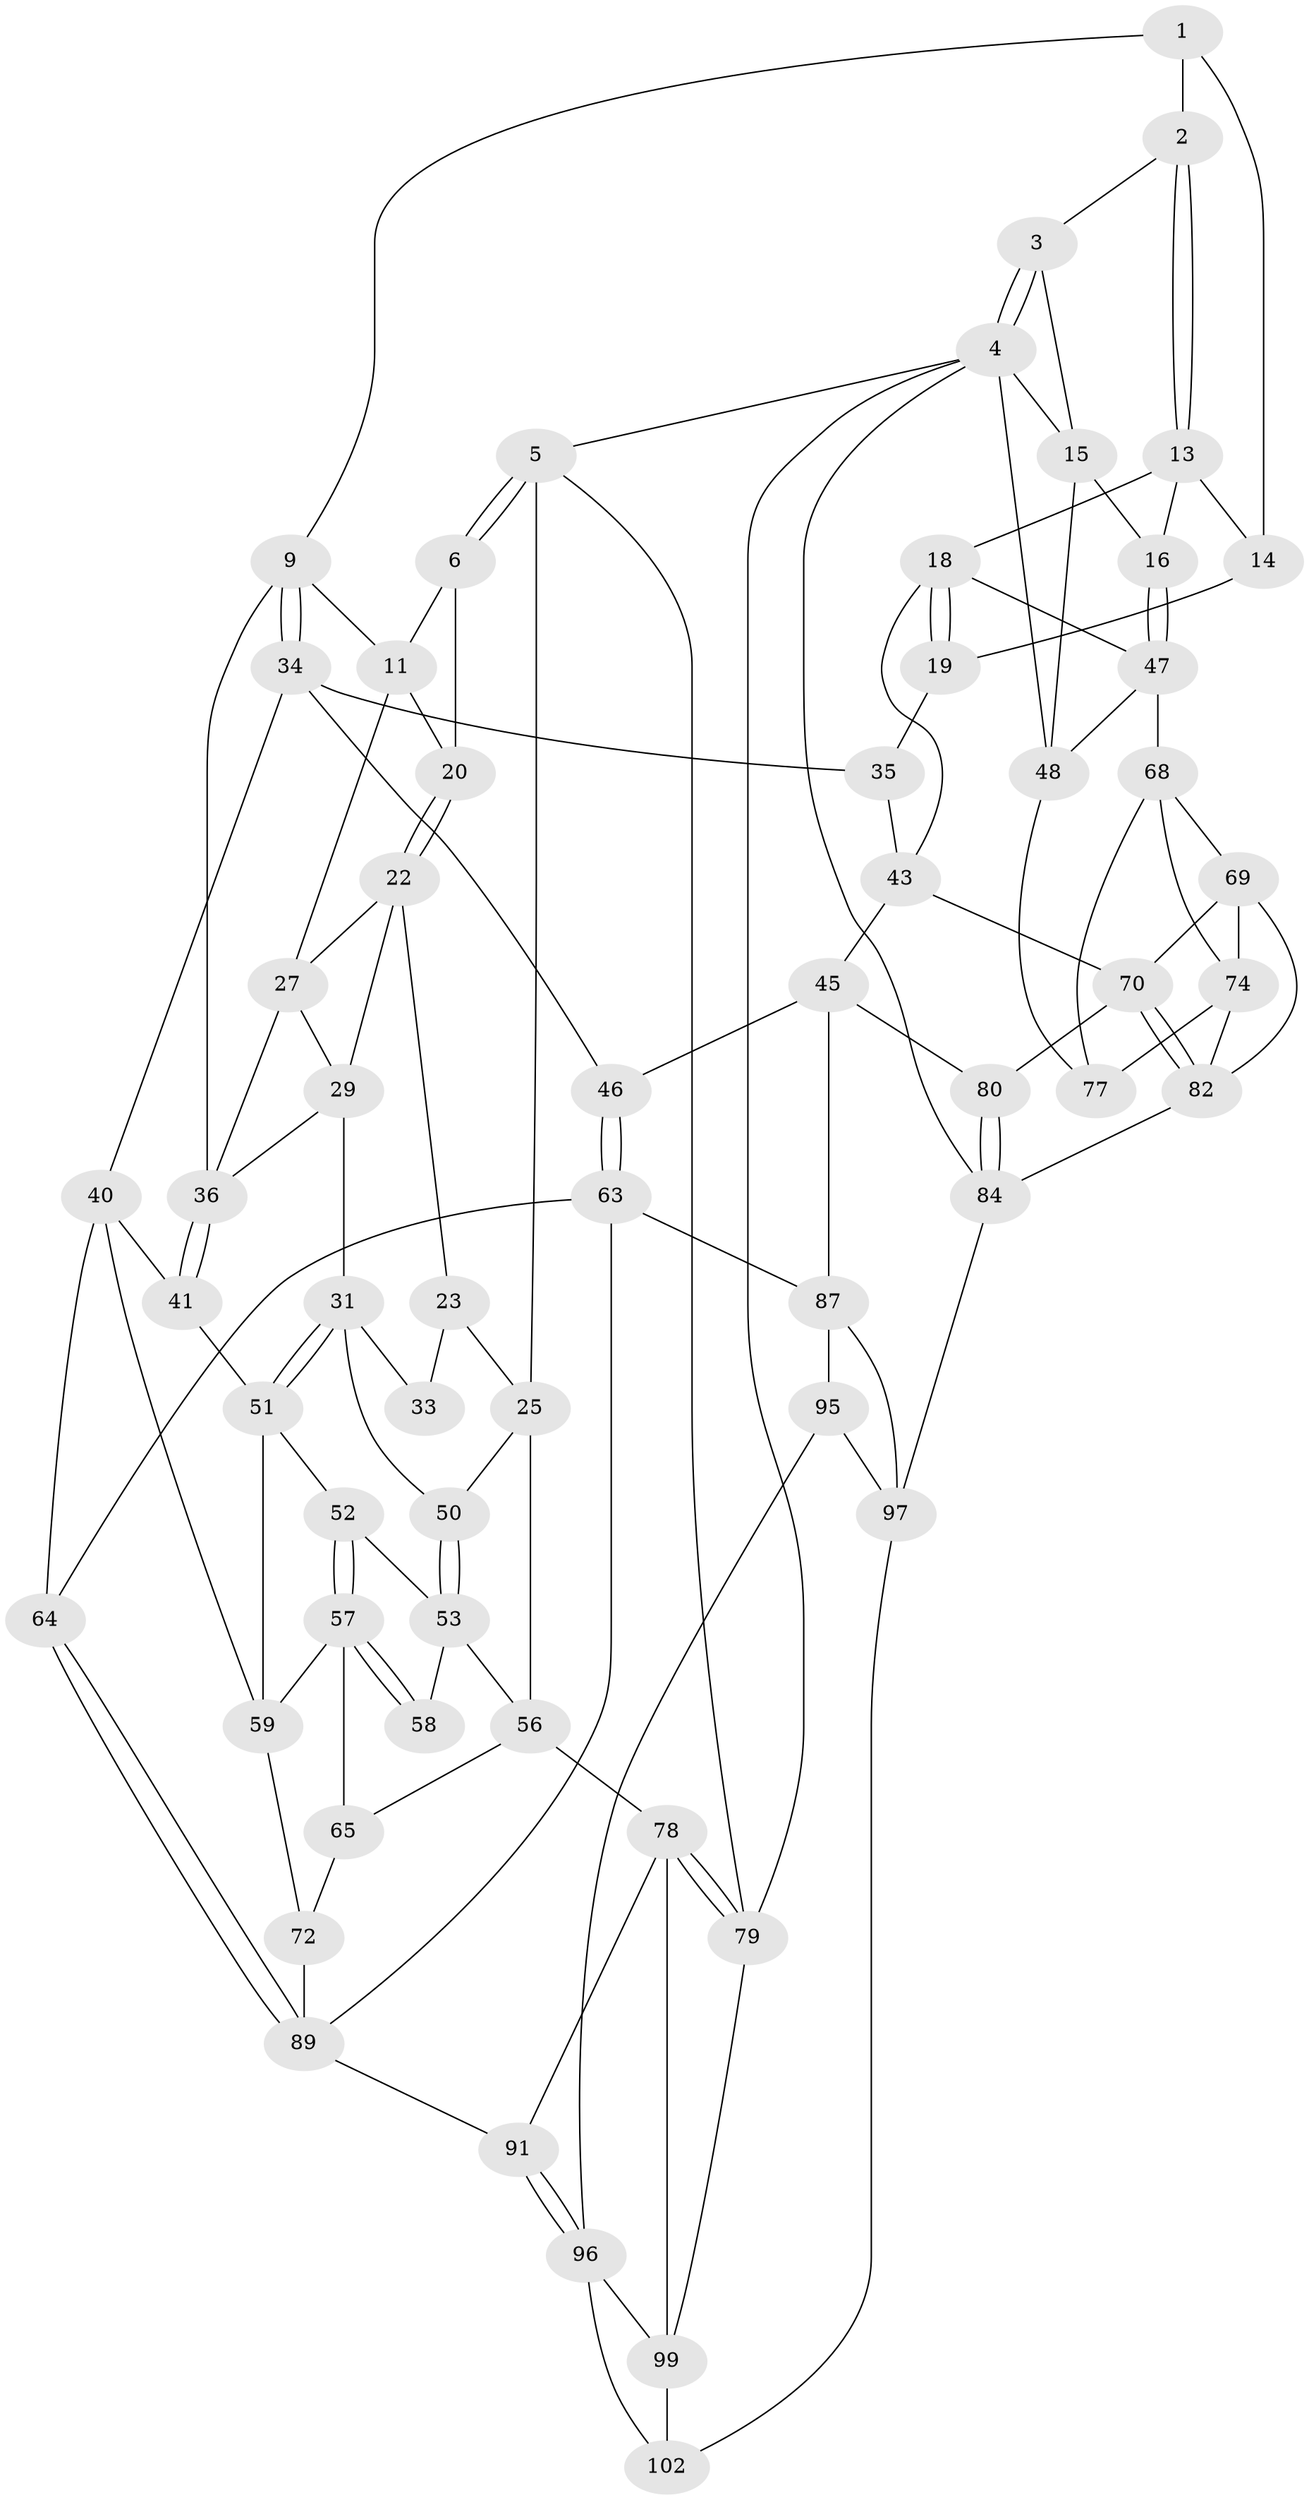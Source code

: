// original degree distribution, {3: 0.029411764705882353, 4: 0.22549019607843138, 6: 0.22549019607843138, 5: 0.5196078431372549}
// Generated by graph-tools (version 1.1) at 2025/38/02/21/25 10:38:58]
// undirected, 62 vertices, 130 edges
graph export_dot {
graph [start="1"]
  node [color=gray90,style=filled];
  1 [pos="+0.3843665170310531+0",super="+8"];
  2 [pos="+0.5946302165751091+0"];
  3 [pos="+0.9021133916015709+0"];
  4 [pos="+1+0",super="+86"];
  5 [pos="+0+0"];
  6 [pos="+0+0",super="+7"];
  9 [pos="+0.37191330145975576+0.11529011257866911",super="+10"];
  11 [pos="+0.26690829265967253+0.09897246587789114",super="+12"];
  13 [pos="+0.6035473581559462+0",super="+17"];
  14 [pos="+0.5422848255831081+0"];
  15 [pos="+0.8690485013843986+0.05803044798629411",super="+21"];
  16 [pos="+0.8444505182937376+0.1233774025196506"];
  18 [pos="+0.6054315902251965+0.1950135445926422",super="+42"];
  19 [pos="+0.5036144817034456+0.11052378656217751"];
  20 [pos="+0.13550435558458407+0.07373004715172118"];
  22 [pos="+0.1275109140856552+0.08994628205753974",super="+28"];
  23 [pos="+0.12750931459046116+0.08994766463239821",super="+24"];
  25 [pos="+0+0.1665332023350188",super="+26"];
  27 [pos="+0.22691774613327634+0.14815252230272655",super="+38"];
  29 [pos="+0.1665959938923142+0.1702507914737638",super="+30"];
  31 [pos="+0.11453664898790063+0.22184190065815523",super="+32"];
  33 [pos="+0.10652191021761999+0.16193291327894838"];
  34 [pos="+0.3812600497749905+0.12602435041584442",super="+39"];
  35 [pos="+0.4023481516887445+0.13012862328845207"];
  36 [pos="+0.24416009358274837+0.29524681667236957",super="+37"];
  40 [pos="+0.32979629905157765+0.31785824042000094",super="+61"];
  41 [pos="+0.2460891177170837+0.31492710295522147"];
  43 [pos="+0.5907280081038745+0.33360024483265327",super="+44"];
  45 [pos="+0.4677878349840209+0.3929177709805022",super="+81"];
  46 [pos="+0.46391203138462583+0.3937005015457182"];
  47 [pos="+0.8854169516894398+0.2519235785062506",super="+49"];
  48 [pos="+1+0.28310691107382874",super="+76"];
  50 [pos="+0.02141481237648244+0.23153307035619725"];
  51 [pos="+0.14483685556829753+0.2574786120053134",super="+54"];
  52 [pos="+0.0677422611353315+0.32334519162069797"];
  53 [pos="+0.06427240169815535+0.3211326613703712",super="+55"];
  56 [pos="+0+0.3750954540268337",super="+67"];
  57 [pos="+0.12561314810583962+0.4016138892280971",super="+60"];
  58 [pos="+0.009128008588400953+0.394040752006043"];
  59 [pos="+0.1641547484855683+0.4228603509134596",super="+62"];
  63 [pos="+0.3803485798129632+0.5285655676242388",super="+88"];
  64 [pos="+0.29572704312074843+0.5491833319692273"];
  65 [pos="+0.026288903116979585+0.44019806164629693",super="+66"];
  68 [pos="+0.9323170626444033+0.31876817325415074",super="+73"];
  69 [pos="+0.8077272299038212+0.4259093414697698",super="+75"];
  70 [pos="+0.7330570299490389+0.46423261531889526",super="+71"];
  72 [pos="+0.08212960002936462+0.5417978755370971"];
  74 [pos="+0.8187398251039867+0.51287633895001",super="+85"];
  77 [pos="+0.9062261178474638+0.6222913540970593"];
  78 [pos="+0+0.7018885123068246",super="+92"];
  79 [pos="+0+1"];
  80 [pos="+0.6442161906398738+0.7214551888891604"];
  82 [pos="+0.7382677369386493+0.4756502042399331",super="+83"];
  84 [pos="+0.7085326794359263+0.7282594159019009",super="+93"];
  87 [pos="+0.523558968787271+0.7700254986339182",super="+94"];
  89 [pos="+0.23338835634426722+0.6557197638080096",super="+90"];
  91 [pos="+0.16968142925733234+0.7807531911608443"];
  95 [pos="+0.2302877854529472+0.8486309234440053"];
  96 [pos="+0.22069640487538708+0.8427164297583751",super="+98"];
  97 [pos="+0.4920785758568505+1",super="+101"];
  99 [pos="+0.03711252321786881+0.9205563396941363",super="+100"];
  102 [pos="+0.09567719643933341+1"];
  1 -- 2;
  1 -- 9;
  1 -- 14;
  2 -- 3;
  2 -- 13;
  2 -- 13;
  3 -- 4;
  3 -- 4;
  3 -- 15;
  4 -- 5;
  4 -- 15;
  4 -- 48;
  4 -- 84;
  4 -- 79;
  5 -- 6;
  5 -- 6;
  5 -- 79;
  5 -- 25;
  6 -- 20;
  6 -- 11;
  9 -- 34;
  9 -- 34;
  9 -- 11;
  9 -- 36;
  11 -- 27;
  11 -- 20;
  13 -- 14;
  13 -- 16;
  13 -- 18;
  14 -- 19;
  15 -- 16;
  15 -- 48;
  16 -- 47;
  16 -- 47;
  18 -- 19;
  18 -- 19;
  18 -- 43;
  18 -- 47;
  19 -- 35;
  20 -- 22;
  20 -- 22;
  22 -- 23;
  22 -- 27;
  22 -- 29;
  23 -- 33 [weight=2];
  23 -- 25;
  25 -- 50;
  25 -- 56;
  27 -- 29;
  27 -- 36;
  29 -- 36;
  29 -- 31;
  31 -- 51;
  31 -- 51;
  31 -- 33;
  31 -- 50;
  34 -- 35;
  34 -- 40;
  34 -- 46;
  35 -- 43;
  36 -- 41;
  36 -- 41;
  40 -- 41;
  40 -- 64;
  40 -- 59;
  41 -- 51;
  43 -- 45;
  43 -- 70;
  45 -- 46;
  45 -- 80;
  45 -- 87;
  46 -- 63;
  46 -- 63;
  47 -- 48;
  47 -- 68;
  48 -- 77;
  50 -- 53;
  50 -- 53;
  51 -- 52;
  51 -- 59;
  52 -- 53;
  52 -- 57;
  52 -- 57;
  53 -- 56;
  53 -- 58;
  56 -- 65;
  56 -- 78;
  57 -- 58;
  57 -- 58;
  57 -- 65;
  57 -- 59;
  59 -- 72;
  63 -- 64;
  63 -- 89;
  63 -- 87;
  64 -- 89;
  64 -- 89;
  65 -- 72;
  68 -- 69;
  68 -- 74;
  68 -- 77;
  69 -- 70;
  69 -- 74;
  69 -- 82;
  70 -- 82;
  70 -- 82;
  70 -- 80;
  72 -- 89;
  74 -- 77;
  74 -- 82;
  78 -- 79;
  78 -- 79;
  78 -- 99;
  78 -- 91;
  79 -- 99;
  80 -- 84;
  80 -- 84;
  82 -- 84;
  84 -- 97;
  87 -- 97;
  87 -- 95;
  89 -- 91;
  91 -- 96;
  91 -- 96;
  95 -- 96;
  95 -- 97;
  96 -- 99;
  96 -- 102;
  97 -- 102;
  99 -- 102;
}
